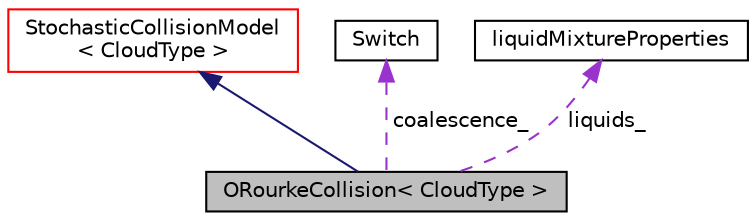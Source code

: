 digraph "ORourkeCollision&lt; CloudType &gt;"
{
  bgcolor="transparent";
  edge [fontname="Helvetica",fontsize="10",labelfontname="Helvetica",labelfontsize="10"];
  node [fontname="Helvetica",fontsize="10",shape=record];
  Node1 [label="ORourkeCollision\< CloudType \>",height=0.2,width=0.4,color="black", fillcolor="grey75", style="filled", fontcolor="black"];
  Node2 -> Node1 [dir="back",color="midnightblue",fontsize="10",style="solid",fontname="Helvetica"];
  Node2 [label="StochasticCollisionModel\l\< CloudType \>",height=0.2,width=0.4,color="red",URL="$a02537.html",tooltip="Templated stochastic collision model class. "];
  Node3 -> Node1 [dir="back",color="darkorchid3",fontsize="10",style="dashed",label=" coalescence_" ,fontname="Helvetica"];
  Node3 [label="Switch",height=0.2,width=0.4,color="black",URL="$a02605.html",tooltip="A simple wrapper around bool so that it can be read as a word: true/false, on/off, yes/no, y/n, t/f, or none. "];
  Node4 -> Node1 [dir="back",color="darkorchid3",fontsize="10",style="dashed",label=" liquids_" ,fontname="Helvetica"];
  Node4 [label="liquidMixtureProperties",height=0.2,width=0.4,color="black",URL="$a01392.html",tooltip="A mixture of liquids. "];
}
